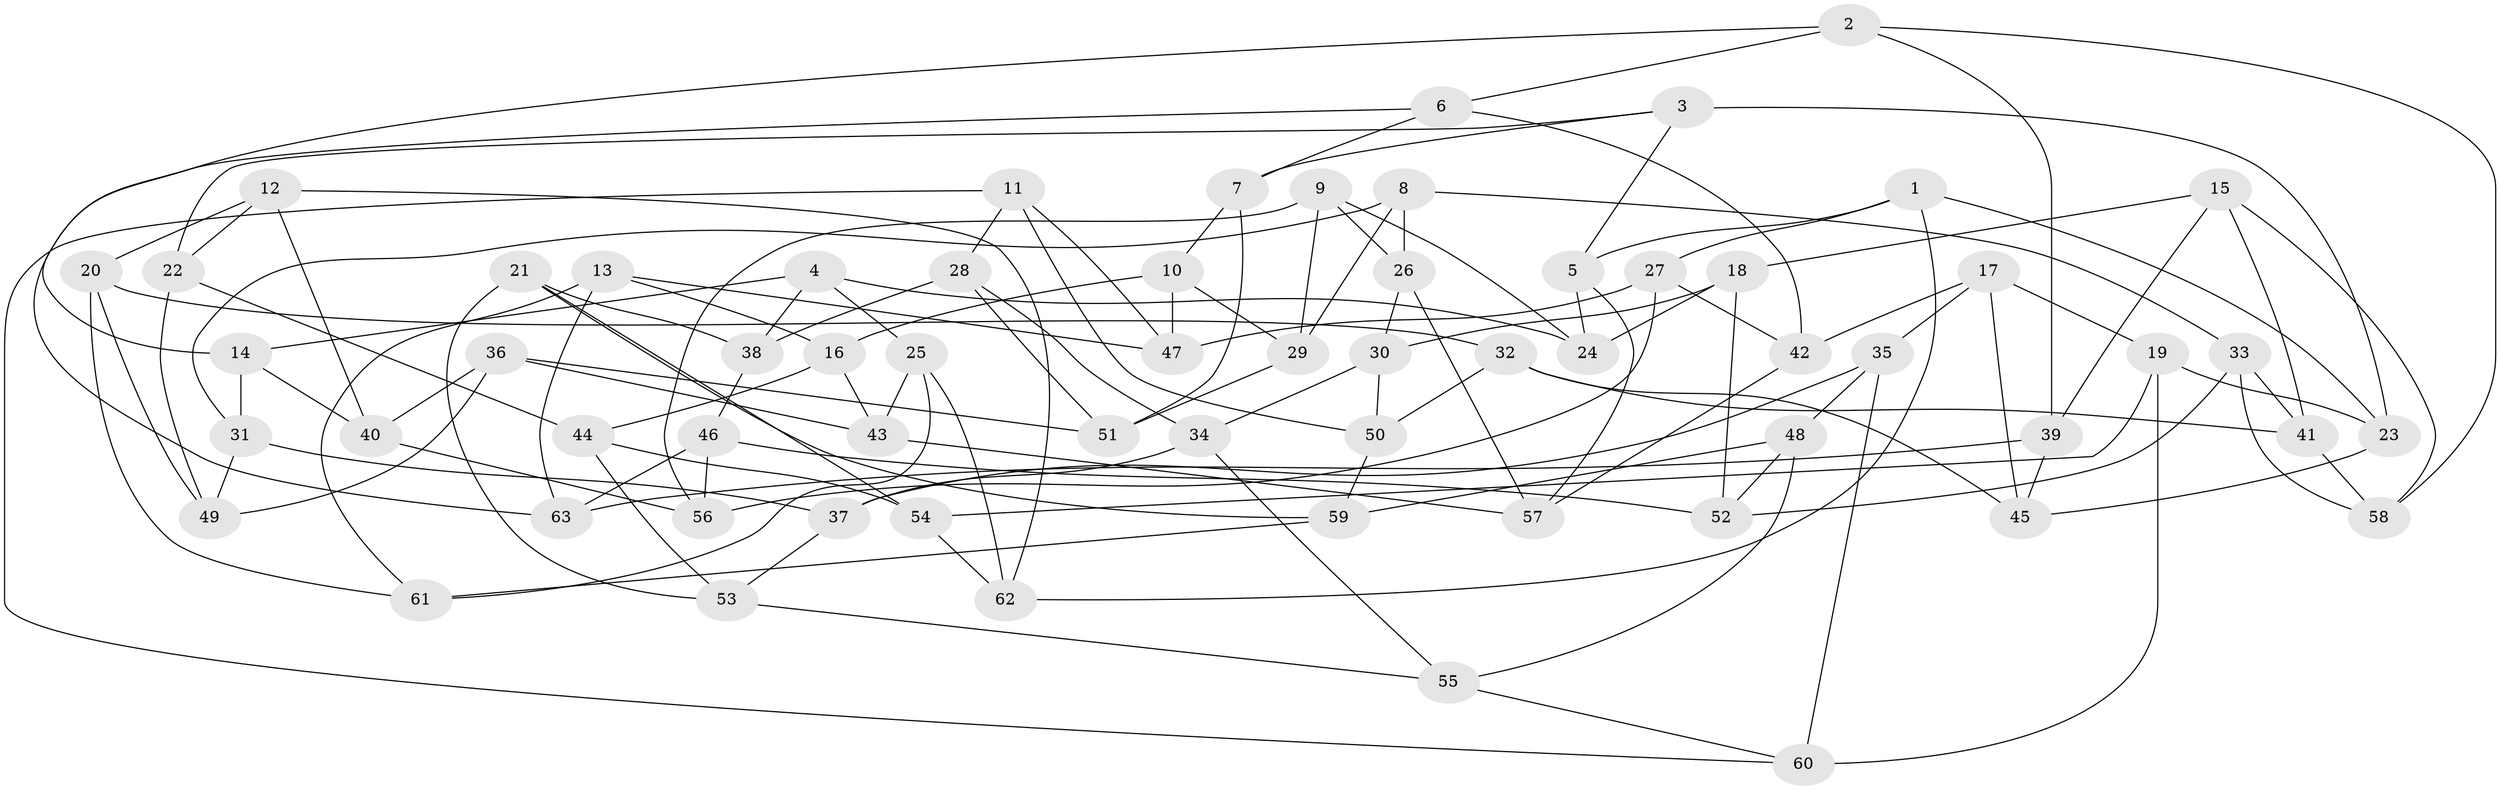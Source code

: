 // coarse degree distribution, {6: 0.5526315789473685, 5: 0.10526315789473684, 4: 0.34210526315789475}
// Generated by graph-tools (version 1.1) at 2025/42/03/06/25 10:42:21]
// undirected, 63 vertices, 126 edges
graph export_dot {
graph [start="1"]
  node [color=gray90,style=filled];
  1;
  2;
  3;
  4;
  5;
  6;
  7;
  8;
  9;
  10;
  11;
  12;
  13;
  14;
  15;
  16;
  17;
  18;
  19;
  20;
  21;
  22;
  23;
  24;
  25;
  26;
  27;
  28;
  29;
  30;
  31;
  32;
  33;
  34;
  35;
  36;
  37;
  38;
  39;
  40;
  41;
  42;
  43;
  44;
  45;
  46;
  47;
  48;
  49;
  50;
  51;
  52;
  53;
  54;
  55;
  56;
  57;
  58;
  59;
  60;
  61;
  62;
  63;
  1 -- 62;
  1 -- 27;
  1 -- 5;
  1 -- 23;
  2 -- 6;
  2 -- 58;
  2 -- 14;
  2 -- 39;
  3 -- 7;
  3 -- 5;
  3 -- 22;
  3 -- 23;
  4 -- 24;
  4 -- 14;
  4 -- 25;
  4 -- 38;
  5 -- 57;
  5 -- 24;
  6 -- 7;
  6 -- 42;
  6 -- 63;
  7 -- 51;
  7 -- 10;
  8 -- 26;
  8 -- 29;
  8 -- 33;
  8 -- 31;
  9 -- 56;
  9 -- 26;
  9 -- 24;
  9 -- 29;
  10 -- 29;
  10 -- 47;
  10 -- 16;
  11 -- 60;
  11 -- 50;
  11 -- 28;
  11 -- 47;
  12 -- 20;
  12 -- 40;
  12 -- 22;
  12 -- 62;
  13 -- 16;
  13 -- 63;
  13 -- 47;
  13 -- 61;
  14 -- 40;
  14 -- 31;
  15 -- 58;
  15 -- 18;
  15 -- 39;
  15 -- 41;
  16 -- 43;
  16 -- 44;
  17 -- 42;
  17 -- 45;
  17 -- 19;
  17 -- 35;
  18 -- 52;
  18 -- 30;
  18 -- 24;
  19 -- 54;
  19 -- 23;
  19 -- 60;
  20 -- 49;
  20 -- 32;
  20 -- 61;
  21 -- 54;
  21 -- 53;
  21 -- 38;
  21 -- 59;
  22 -- 44;
  22 -- 49;
  23 -- 45;
  25 -- 61;
  25 -- 43;
  25 -- 62;
  26 -- 30;
  26 -- 57;
  27 -- 56;
  27 -- 42;
  27 -- 47;
  28 -- 38;
  28 -- 51;
  28 -- 34;
  29 -- 51;
  30 -- 34;
  30 -- 50;
  31 -- 49;
  31 -- 37;
  32 -- 41;
  32 -- 45;
  32 -- 50;
  33 -- 58;
  33 -- 41;
  33 -- 52;
  34 -- 55;
  34 -- 37;
  35 -- 37;
  35 -- 48;
  35 -- 60;
  36 -- 51;
  36 -- 40;
  36 -- 49;
  36 -- 43;
  37 -- 53;
  38 -- 46;
  39 -- 45;
  39 -- 63;
  40 -- 56;
  41 -- 58;
  42 -- 57;
  43 -- 57;
  44 -- 53;
  44 -- 54;
  46 -- 52;
  46 -- 56;
  46 -- 63;
  48 -- 55;
  48 -- 59;
  48 -- 52;
  50 -- 59;
  53 -- 55;
  54 -- 62;
  55 -- 60;
  59 -- 61;
}
